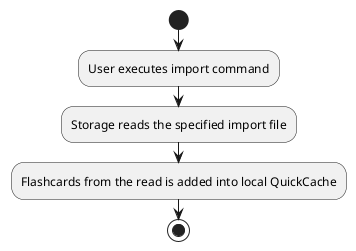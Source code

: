 @startuml
start
:User executes import command;
:Storage reads the specified import file;
:Flashcards from the read is added into local QuickCache;
stop
@enduml

